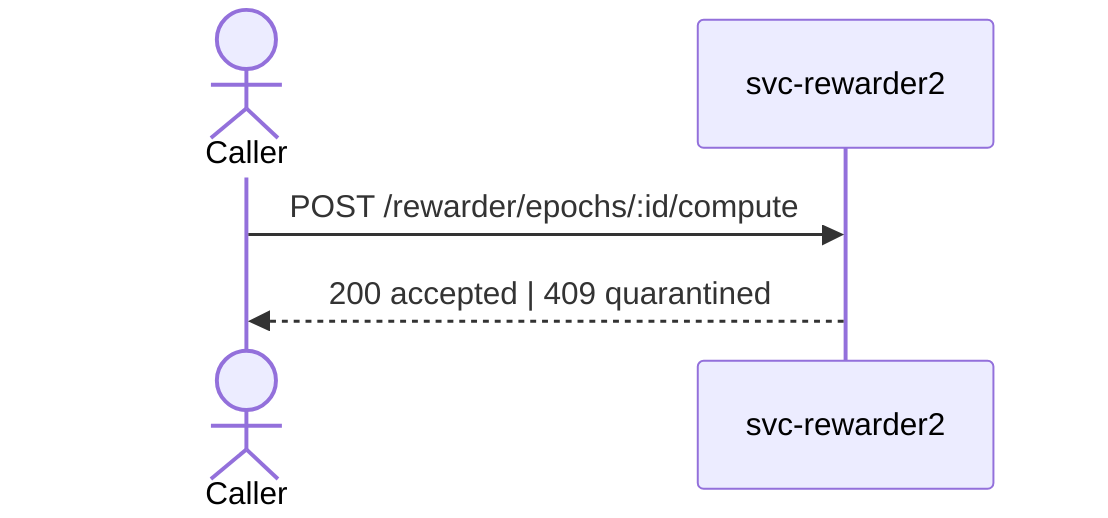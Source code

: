 sequenceDiagram
  actor Caller
  participant S as svc-rewarder2
  Caller->>S: POST /rewarder/epochs/:id/compute
  S-->>Caller: 200 accepted | 409 quarantined